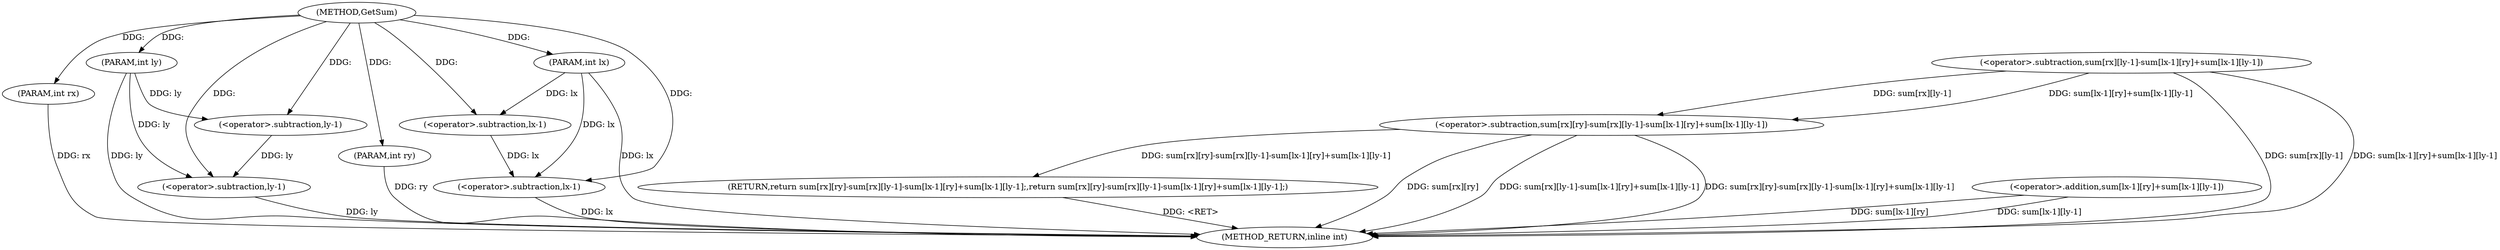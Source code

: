 digraph "GetSum" {  
"1000101" [label = "(METHOD,GetSum)" ]
"1000139" [label = "(METHOD_RETURN,inline int)" ]
"1000102" [label = "(PARAM,int lx)" ]
"1000103" [label = "(PARAM,int ly)" ]
"1000104" [label = "(PARAM,int rx)" ]
"1000105" [label = "(PARAM,int ry)" ]
"1000107" [label = "(RETURN,return sum[rx][ry]-sum[rx][ly-1]-sum[lx-1][ry]+sum[lx-1][ly-1];,return sum[rx][ry]-sum[rx][ly-1]-sum[lx-1][ry]+sum[lx-1][ly-1];)" ]
"1000108" [label = "(<operator>.subtraction,sum[rx][ry]-sum[rx][ly-1]-sum[lx-1][ry]+sum[lx-1][ly-1])" ]
"1000114" [label = "(<operator>.subtraction,sum[rx][ly-1]-sum[lx-1][ry]+sum[lx-1][ly-1])" ]
"1000122" [label = "(<operator>.addition,sum[lx-1][ry]+sum[lx-1][ly-1])" ]
"1000119" [label = "(<operator>.subtraction,ly-1)" ]
"1000136" [label = "(<operator>.subtraction,ly-1)" ]
"1000126" [label = "(<operator>.subtraction,lx-1)" ]
"1000133" [label = "(<operator>.subtraction,lx-1)" ]
  "1000102" -> "1000139"  [ label = "DDG: lx"] 
  "1000103" -> "1000139"  [ label = "DDG: ly"] 
  "1000104" -> "1000139"  [ label = "DDG: rx"] 
  "1000105" -> "1000139"  [ label = "DDG: ry"] 
  "1000108" -> "1000139"  [ label = "DDG: sum[rx][ry]"] 
  "1000114" -> "1000139"  [ label = "DDG: sum[rx][ly-1]"] 
  "1000122" -> "1000139"  [ label = "DDG: sum[lx-1][ry]"] 
  "1000133" -> "1000139"  [ label = "DDG: lx"] 
  "1000136" -> "1000139"  [ label = "DDG: ly"] 
  "1000122" -> "1000139"  [ label = "DDG: sum[lx-1][ly-1]"] 
  "1000114" -> "1000139"  [ label = "DDG: sum[lx-1][ry]+sum[lx-1][ly-1]"] 
  "1000108" -> "1000139"  [ label = "DDG: sum[rx][ly-1]-sum[lx-1][ry]+sum[lx-1][ly-1]"] 
  "1000108" -> "1000139"  [ label = "DDG: sum[rx][ry]-sum[rx][ly-1]-sum[lx-1][ry]+sum[lx-1][ly-1]"] 
  "1000107" -> "1000139"  [ label = "DDG: <RET>"] 
  "1000101" -> "1000102"  [ label = "DDG: "] 
  "1000101" -> "1000103"  [ label = "DDG: "] 
  "1000101" -> "1000104"  [ label = "DDG: "] 
  "1000101" -> "1000105"  [ label = "DDG: "] 
  "1000108" -> "1000107"  [ label = "DDG: sum[rx][ry]-sum[rx][ly-1]-sum[lx-1][ry]+sum[lx-1][ly-1]"] 
  "1000114" -> "1000108"  [ label = "DDG: sum[rx][ly-1]"] 
  "1000114" -> "1000108"  [ label = "DDG: sum[lx-1][ry]+sum[lx-1][ly-1]"] 
  "1000103" -> "1000119"  [ label = "DDG: ly"] 
  "1000101" -> "1000119"  [ label = "DDG: "] 
  "1000119" -> "1000136"  [ label = "DDG: ly"] 
  "1000103" -> "1000136"  [ label = "DDG: ly"] 
  "1000101" -> "1000136"  [ label = "DDG: "] 
  "1000102" -> "1000126"  [ label = "DDG: lx"] 
  "1000101" -> "1000126"  [ label = "DDG: "] 
  "1000126" -> "1000133"  [ label = "DDG: lx"] 
  "1000102" -> "1000133"  [ label = "DDG: lx"] 
  "1000101" -> "1000133"  [ label = "DDG: "] 
}
